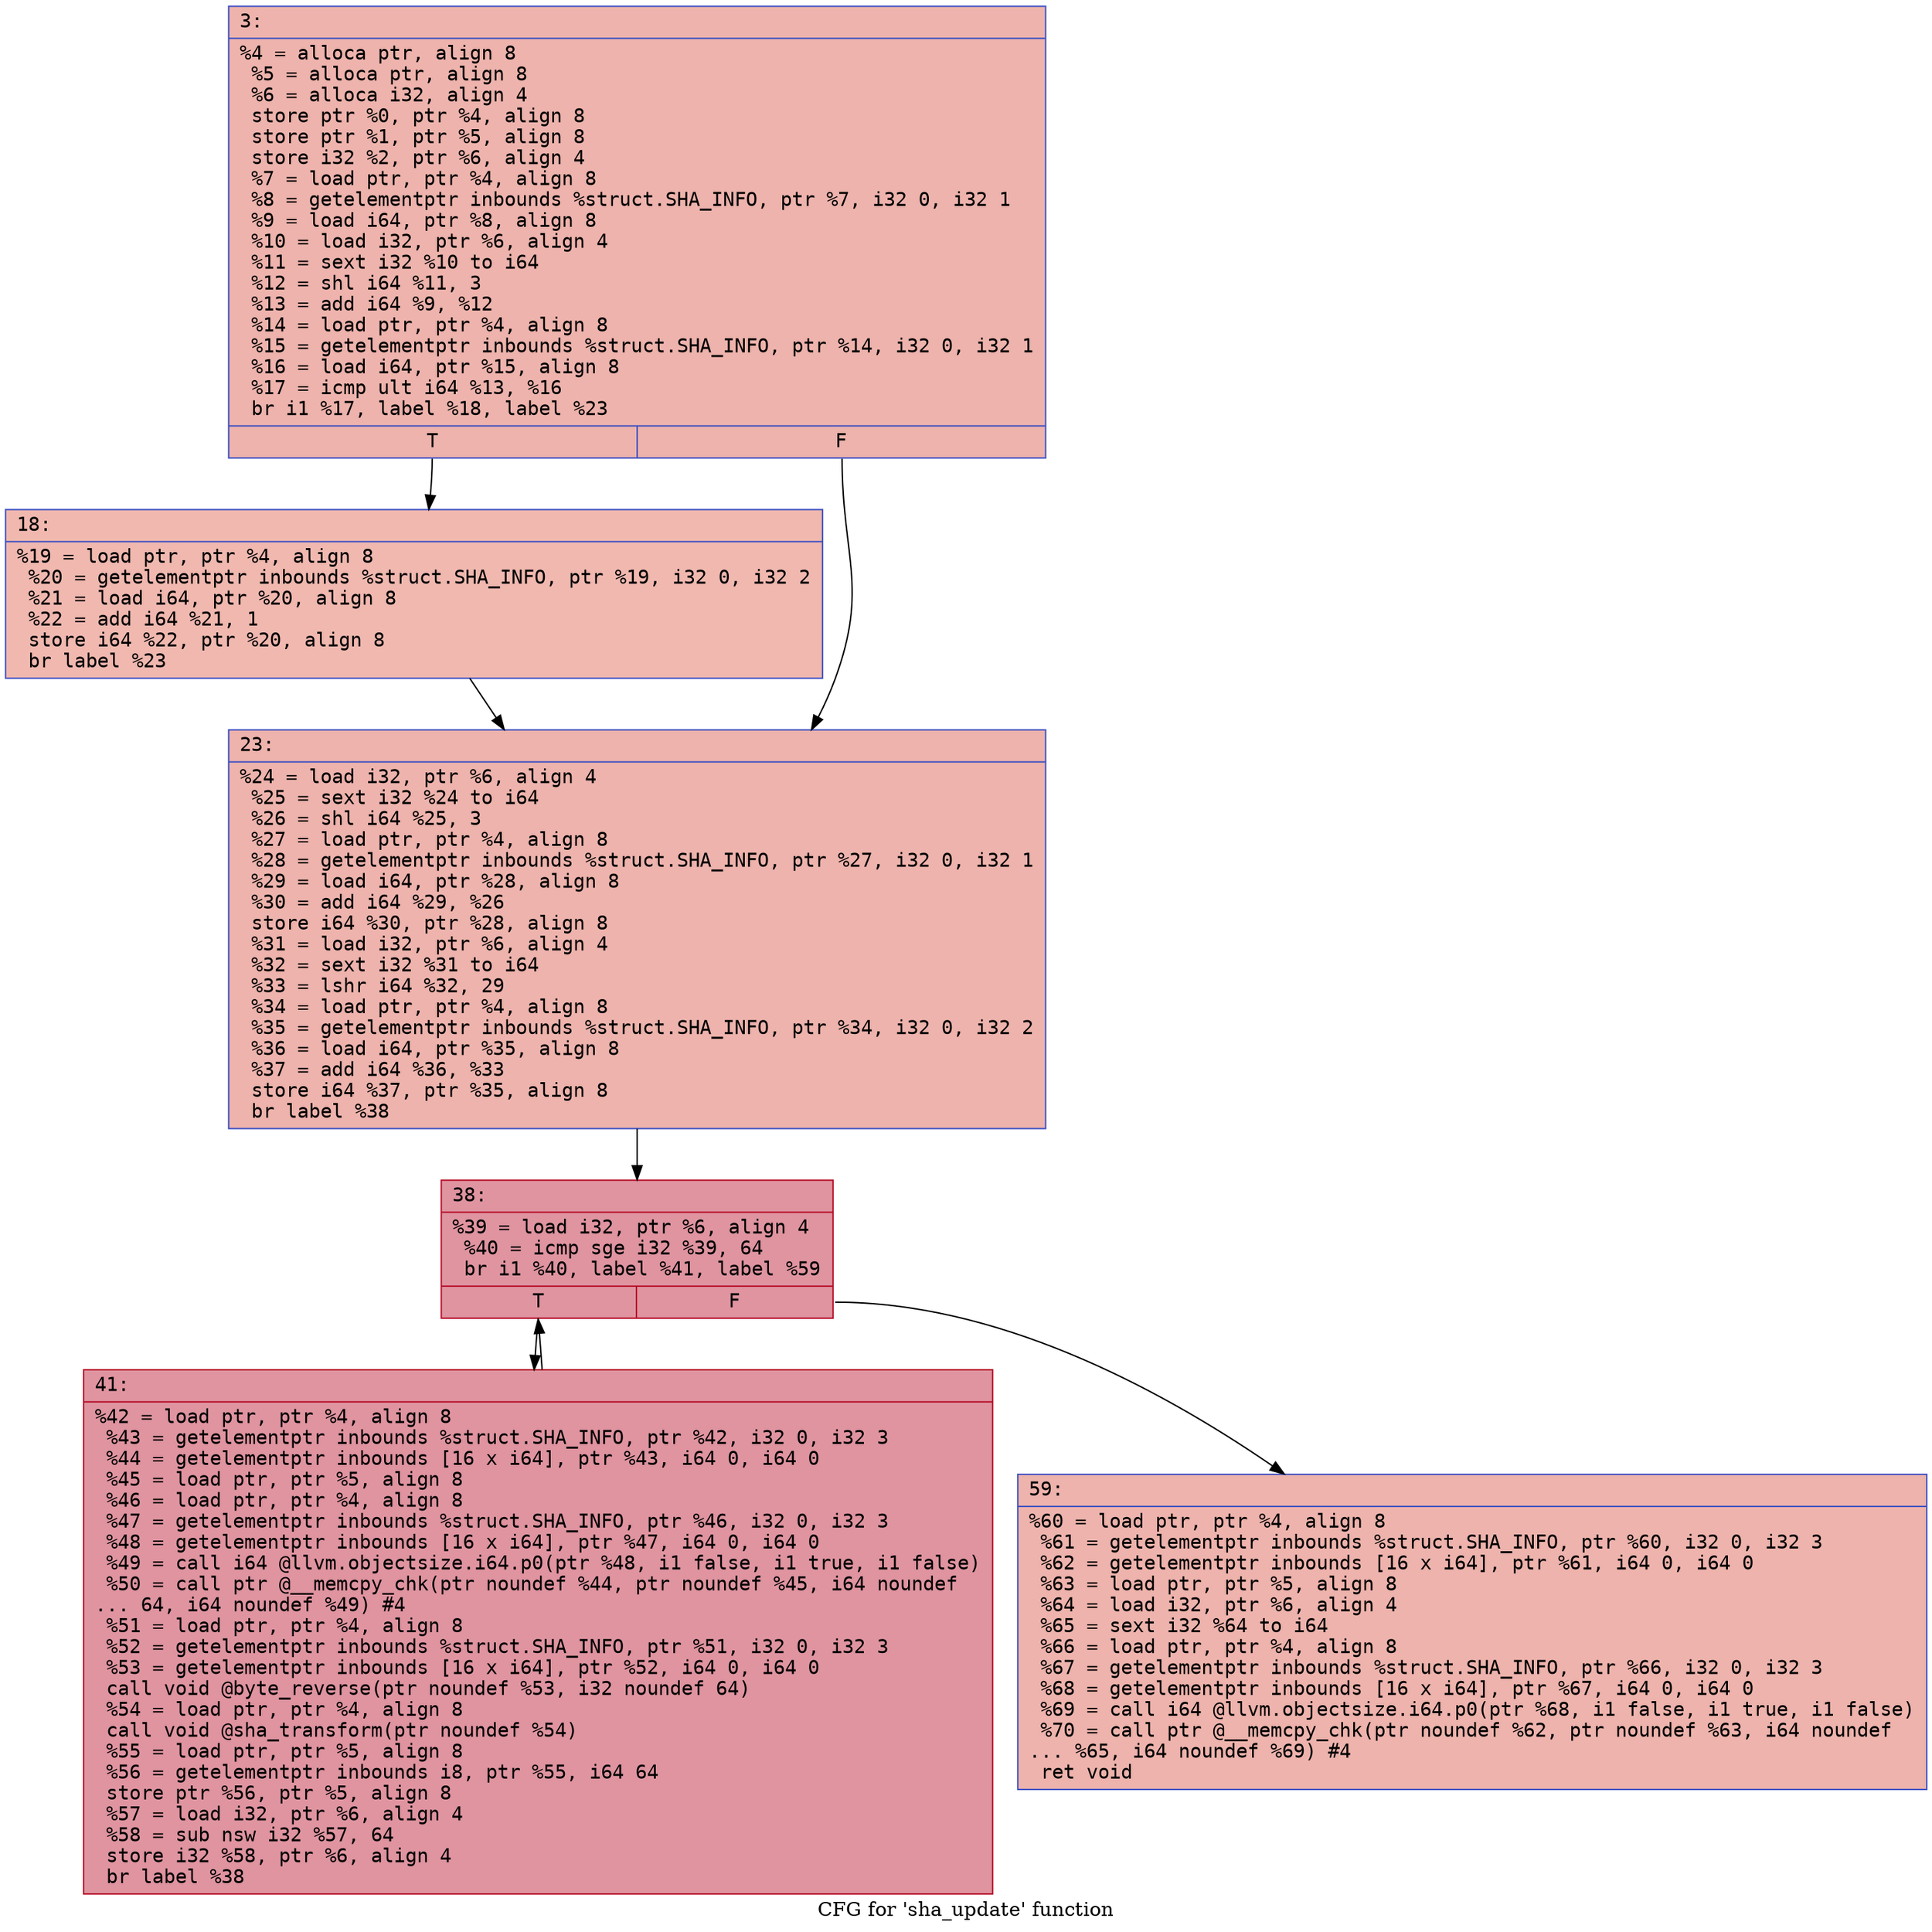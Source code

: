 digraph "CFG for 'sha_update' function" {
	label="CFG for 'sha_update' function";

	Node0x600001335fe0 [shape=record,color="#3d50c3ff", style=filled, fillcolor="#d6524470" fontname="Courier",label="{3:\l|  %4 = alloca ptr, align 8\l  %5 = alloca ptr, align 8\l  %6 = alloca i32, align 4\l  store ptr %0, ptr %4, align 8\l  store ptr %1, ptr %5, align 8\l  store i32 %2, ptr %6, align 4\l  %7 = load ptr, ptr %4, align 8\l  %8 = getelementptr inbounds %struct.SHA_INFO, ptr %7, i32 0, i32 1\l  %9 = load i64, ptr %8, align 8\l  %10 = load i32, ptr %6, align 4\l  %11 = sext i32 %10 to i64\l  %12 = shl i64 %11, 3\l  %13 = add i64 %9, %12\l  %14 = load ptr, ptr %4, align 8\l  %15 = getelementptr inbounds %struct.SHA_INFO, ptr %14, i32 0, i32 1\l  %16 = load i64, ptr %15, align 8\l  %17 = icmp ult i64 %13, %16\l  br i1 %17, label %18, label %23\l|{<s0>T|<s1>F}}"];
	Node0x600001335fe0:s0 -> Node0x600001336030[tooltip="3 -> 18\nProbability 50.00%" ];
	Node0x600001335fe0:s1 -> Node0x600001336080[tooltip="3 -> 23\nProbability 50.00%" ];
	Node0x600001336030 [shape=record,color="#3d50c3ff", style=filled, fillcolor="#dc5d4a70" fontname="Courier",label="{18:\l|  %19 = load ptr, ptr %4, align 8\l  %20 = getelementptr inbounds %struct.SHA_INFO, ptr %19, i32 0, i32 2\l  %21 = load i64, ptr %20, align 8\l  %22 = add i64 %21, 1\l  store i64 %22, ptr %20, align 8\l  br label %23\l}"];
	Node0x600001336030 -> Node0x600001336080[tooltip="18 -> 23\nProbability 100.00%" ];
	Node0x600001336080 [shape=record,color="#3d50c3ff", style=filled, fillcolor="#d6524470" fontname="Courier",label="{23:\l|  %24 = load i32, ptr %6, align 4\l  %25 = sext i32 %24 to i64\l  %26 = shl i64 %25, 3\l  %27 = load ptr, ptr %4, align 8\l  %28 = getelementptr inbounds %struct.SHA_INFO, ptr %27, i32 0, i32 1\l  %29 = load i64, ptr %28, align 8\l  %30 = add i64 %29, %26\l  store i64 %30, ptr %28, align 8\l  %31 = load i32, ptr %6, align 4\l  %32 = sext i32 %31 to i64\l  %33 = lshr i64 %32, 29\l  %34 = load ptr, ptr %4, align 8\l  %35 = getelementptr inbounds %struct.SHA_INFO, ptr %34, i32 0, i32 2\l  %36 = load i64, ptr %35, align 8\l  %37 = add i64 %36, %33\l  store i64 %37, ptr %35, align 8\l  br label %38\l}"];
	Node0x600001336080 -> Node0x6000013360d0[tooltip="23 -> 38\nProbability 100.00%" ];
	Node0x6000013360d0 [shape=record,color="#b70d28ff", style=filled, fillcolor="#b70d2870" fontname="Courier",label="{38:\l|  %39 = load i32, ptr %6, align 4\l  %40 = icmp sge i32 %39, 64\l  br i1 %40, label %41, label %59\l|{<s0>T|<s1>F}}"];
	Node0x6000013360d0:s0 -> Node0x600001336120[tooltip="38 -> 41\nProbability 96.88%" ];
	Node0x6000013360d0:s1 -> Node0x600001336170[tooltip="38 -> 59\nProbability 3.12%" ];
	Node0x600001336120 [shape=record,color="#b70d28ff", style=filled, fillcolor="#b70d2870" fontname="Courier",label="{41:\l|  %42 = load ptr, ptr %4, align 8\l  %43 = getelementptr inbounds %struct.SHA_INFO, ptr %42, i32 0, i32 3\l  %44 = getelementptr inbounds [16 x i64], ptr %43, i64 0, i64 0\l  %45 = load ptr, ptr %5, align 8\l  %46 = load ptr, ptr %4, align 8\l  %47 = getelementptr inbounds %struct.SHA_INFO, ptr %46, i32 0, i32 3\l  %48 = getelementptr inbounds [16 x i64], ptr %47, i64 0, i64 0\l  %49 = call i64 @llvm.objectsize.i64.p0(ptr %48, i1 false, i1 true, i1 false)\l  %50 = call ptr @__memcpy_chk(ptr noundef %44, ptr noundef %45, i64 noundef\l... 64, i64 noundef %49) #4\l  %51 = load ptr, ptr %4, align 8\l  %52 = getelementptr inbounds %struct.SHA_INFO, ptr %51, i32 0, i32 3\l  %53 = getelementptr inbounds [16 x i64], ptr %52, i64 0, i64 0\l  call void @byte_reverse(ptr noundef %53, i32 noundef 64)\l  %54 = load ptr, ptr %4, align 8\l  call void @sha_transform(ptr noundef %54)\l  %55 = load ptr, ptr %5, align 8\l  %56 = getelementptr inbounds i8, ptr %55, i64 64\l  store ptr %56, ptr %5, align 8\l  %57 = load i32, ptr %6, align 4\l  %58 = sub nsw i32 %57, 64\l  store i32 %58, ptr %6, align 4\l  br label %38\l}"];
	Node0x600001336120 -> Node0x6000013360d0[tooltip="41 -> 38\nProbability 100.00%" ];
	Node0x600001336170 [shape=record,color="#3d50c3ff", style=filled, fillcolor="#d6524470" fontname="Courier",label="{59:\l|  %60 = load ptr, ptr %4, align 8\l  %61 = getelementptr inbounds %struct.SHA_INFO, ptr %60, i32 0, i32 3\l  %62 = getelementptr inbounds [16 x i64], ptr %61, i64 0, i64 0\l  %63 = load ptr, ptr %5, align 8\l  %64 = load i32, ptr %6, align 4\l  %65 = sext i32 %64 to i64\l  %66 = load ptr, ptr %4, align 8\l  %67 = getelementptr inbounds %struct.SHA_INFO, ptr %66, i32 0, i32 3\l  %68 = getelementptr inbounds [16 x i64], ptr %67, i64 0, i64 0\l  %69 = call i64 @llvm.objectsize.i64.p0(ptr %68, i1 false, i1 true, i1 false)\l  %70 = call ptr @__memcpy_chk(ptr noundef %62, ptr noundef %63, i64 noundef\l... %65, i64 noundef %69) #4\l  ret void\l}"];
}

